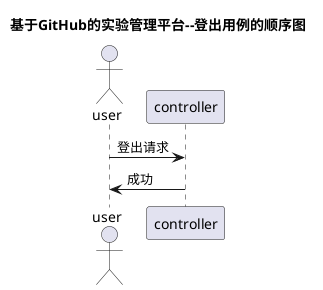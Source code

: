 @startuml
title 基于GitHub的实验管理平台--登出用例的顺序图
actor user
user -> controller:登出请求
controller->user:成功

@enduml
